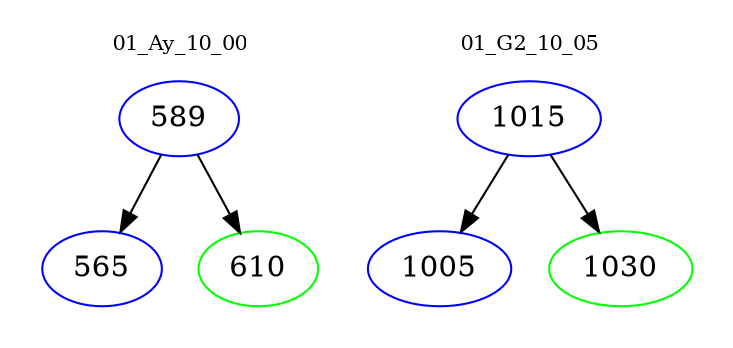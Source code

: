 digraph{
subgraph cluster_0 {
color = white
label = "01_Ay_10_00";
fontsize=10;
T0_589 [label="589", color="blue"]
T0_589 -> T0_565 [color="black"]
T0_565 [label="565", color="blue"]
T0_589 -> T0_610 [color="black"]
T0_610 [label="610", color="green"]
}
subgraph cluster_1 {
color = white
label = "01_G2_10_05";
fontsize=10;
T1_1015 [label="1015", color="blue"]
T1_1015 -> T1_1005 [color="black"]
T1_1005 [label="1005", color="blue"]
T1_1015 -> T1_1030 [color="black"]
T1_1030 [label="1030", color="green"]
}
}
